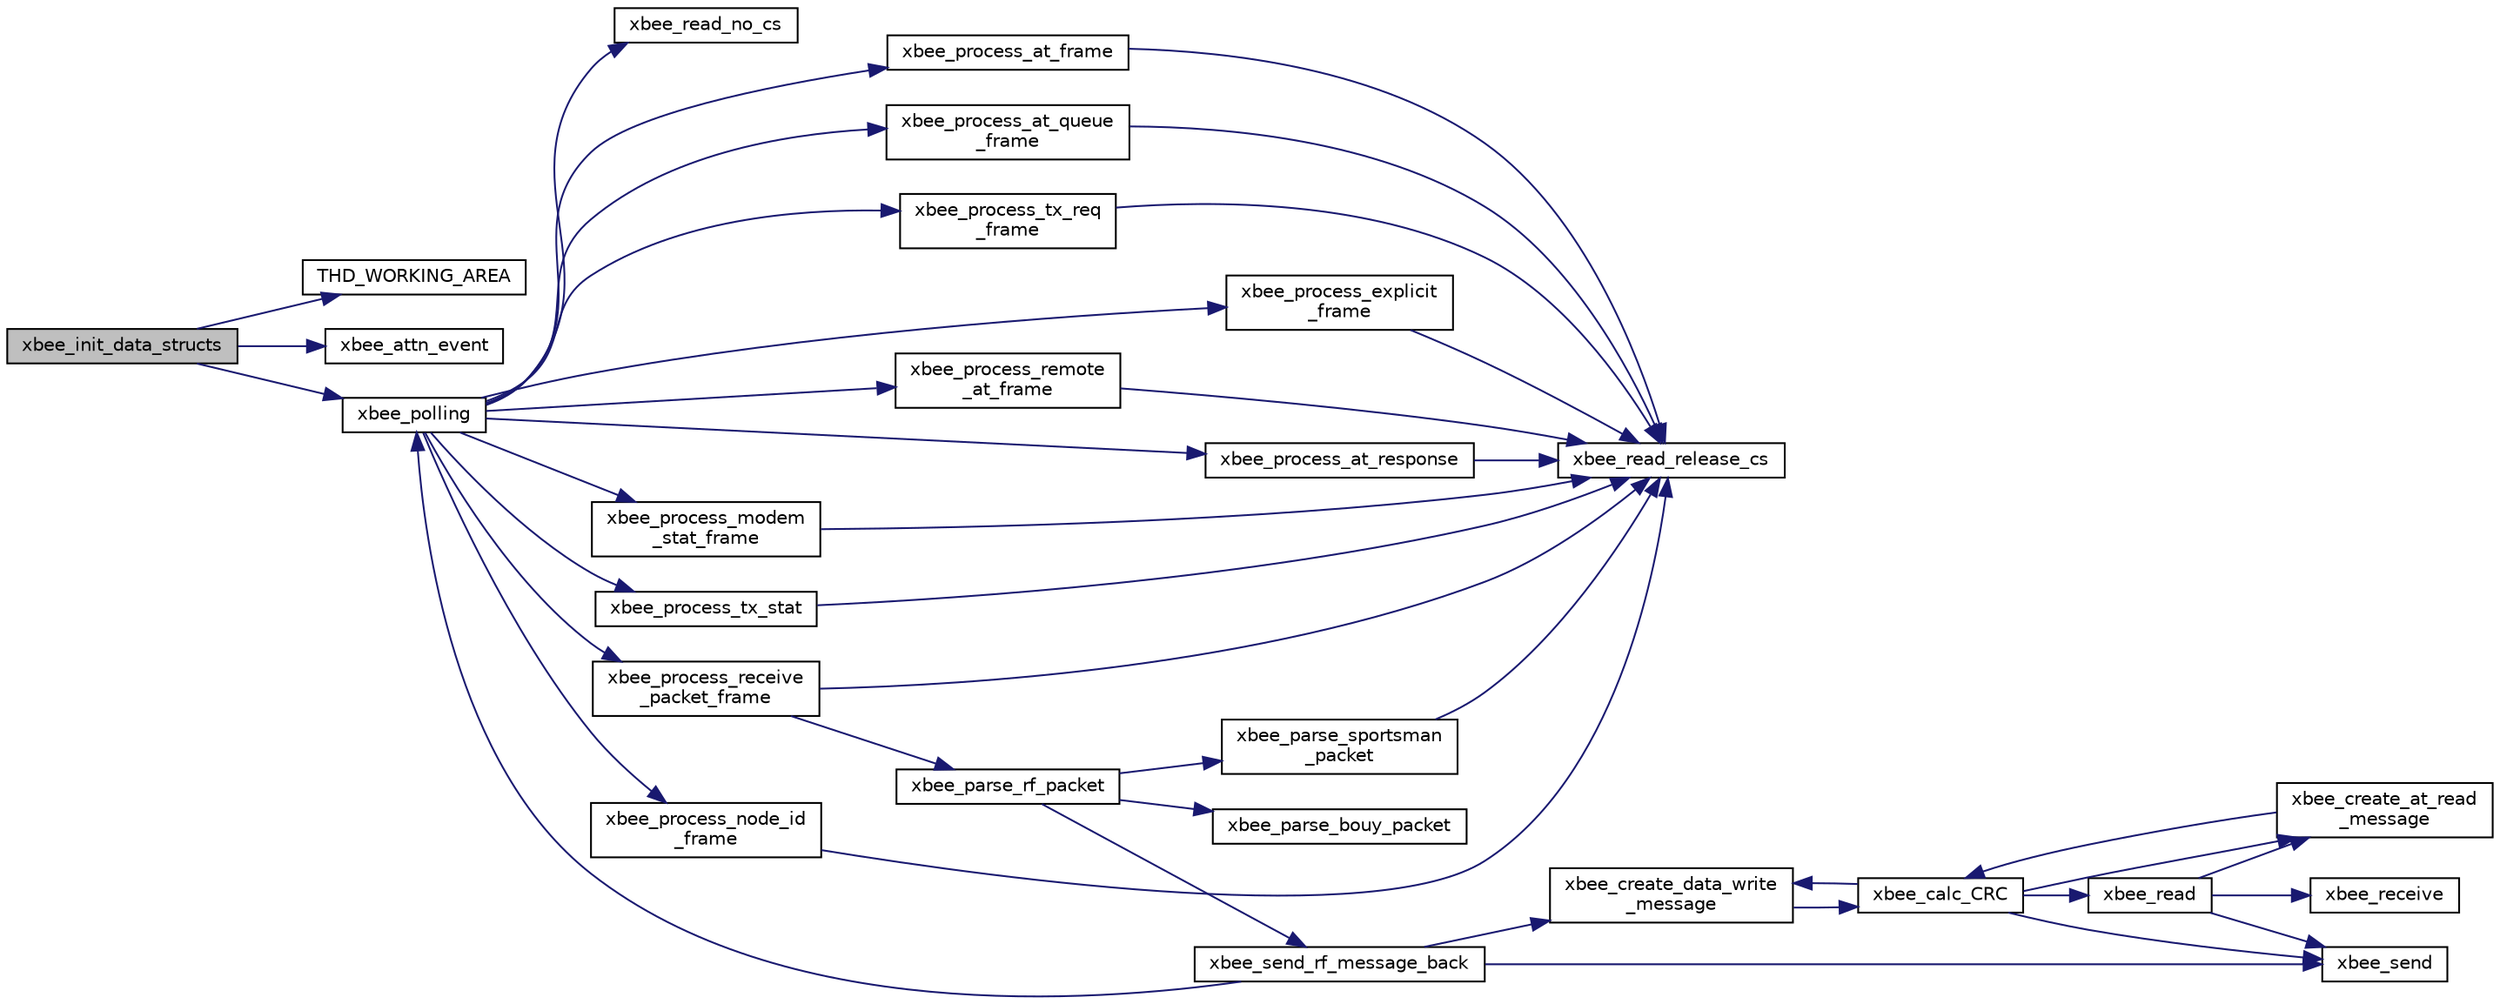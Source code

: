 digraph "xbee_init_data_structs"
{
  edge [fontname="Helvetica",fontsize="10",labelfontname="Helvetica",labelfontsize="10"];
  node [fontname="Helvetica",fontsize="10",shape=record];
  rankdir="LR";
  Node1 [label="xbee_init_data_structs",height=0.2,width=0.4,color="black", fillcolor="grey75", style="filled", fontcolor="black"];
  Node1 -> Node2 [color="midnightblue",fontsize="10",style="solid",fontname="Helvetica"];
  Node2 [label="THD_WORKING_AREA",height=0.2,width=0.4,color="black", fillcolor="white", style="filled",URL="$group___x_b_e_e.html#ga36ee67df05326e7826f1c8c40fa68ca1",tooltip="Main XBEE thread. "];
  Node1 -> Node3 [color="midnightblue",fontsize="10",style="solid",fontname="Helvetica"];
  Node3 [label="xbee_attn_event",height=0.2,width=0.4,color="black", fillcolor="white", style="filled",URL="$group___x_b_e_e.html#ga043d925464ee191a74d266cb2a8f69d8",tooltip="ATTN pin interrupt handler. "];
  Node1 -> Node4 [color="midnightblue",fontsize="10",style="solid",fontname="Helvetica"];
  Node4 [label="xbee_polling",height=0.2,width=0.4,color="black", fillcolor="white", style="filled",URL="$group___x_b_e_e.html#ga341983a0050640556d238b8e13481cf1",tooltip="Poll and parse data from spi. "];
  Node4 -> Node5 [color="midnightblue",fontsize="10",style="solid",fontname="Helvetica"];
  Node5 [label="xbee_read_no_cs",height=0.2,width=0.4,color="black", fillcolor="white", style="filled",URL="$group___x_b_e_e.html#ga8a8e2507ce3548a284bc2bb67b027d0b",tooltip="Reading  of data from spi, don not release CS. "];
  Node4 -> Node6 [color="midnightblue",fontsize="10",style="solid",fontname="Helvetica"];
  Node6 [label="xbee_process_at_frame",height=0.2,width=0.4,color="black", fillcolor="white", style="filled",URL="$group___x_b_e_e.html#ga4d1f88b1a58dde336a188386f035370e"];
  Node6 -> Node7 [color="midnightblue",fontsize="10",style="solid",fontname="Helvetica"];
  Node7 [label="xbee_read_release_cs",height=0.2,width=0.4,color="black", fillcolor="white", style="filled",URL="$group___x_b_e_e.html#ga13d35e4fc0efbce1a806d18067be08f9",tooltip="Reading data from SPI with releasing CS in the end. "];
  Node4 -> Node8 [color="midnightblue",fontsize="10",style="solid",fontname="Helvetica"];
  Node8 [label="xbee_process_at_queue\l_frame",height=0.2,width=0.4,color="black", fillcolor="white", style="filled",URL="$group___x_b_e_e.html#gae2d50e9734ede27f7b54bce93b0bb5db"];
  Node8 -> Node7 [color="midnightblue",fontsize="10",style="solid",fontname="Helvetica"];
  Node4 -> Node9 [color="midnightblue",fontsize="10",style="solid",fontname="Helvetica"];
  Node9 [label="xbee_process_tx_req\l_frame",height=0.2,width=0.4,color="black", fillcolor="white", style="filled",URL="$group___x_b_e_e.html#ga7a875bfa2bfe583a92d42906f72aef9a"];
  Node9 -> Node7 [color="midnightblue",fontsize="10",style="solid",fontname="Helvetica"];
  Node4 -> Node10 [color="midnightblue",fontsize="10",style="solid",fontname="Helvetica"];
  Node10 [label="xbee_process_explicit\l_frame",height=0.2,width=0.4,color="black", fillcolor="white", style="filled",URL="$group___x_b_e_e.html#ga919ab0aafbef27087257c6e4c8046dec"];
  Node10 -> Node7 [color="midnightblue",fontsize="10",style="solid",fontname="Helvetica"];
  Node4 -> Node11 [color="midnightblue",fontsize="10",style="solid",fontname="Helvetica"];
  Node11 [label="xbee_process_remote\l_at_frame",height=0.2,width=0.4,color="black", fillcolor="white", style="filled",URL="$group___x_b_e_e.html#ga9207781d66b2ca5ab730e1957800e8bc"];
  Node11 -> Node7 [color="midnightblue",fontsize="10",style="solid",fontname="Helvetica"];
  Node4 -> Node12 [color="midnightblue",fontsize="10",style="solid",fontname="Helvetica"];
  Node12 [label="xbee_process_at_response",height=0.2,width=0.4,color="black", fillcolor="white", style="filled",URL="$group___x_b_e_e.html#ga1791b581c0cef2506ebb76b100ff0ac0"];
  Node12 -> Node7 [color="midnightblue",fontsize="10",style="solid",fontname="Helvetica"];
  Node4 -> Node13 [color="midnightblue",fontsize="10",style="solid",fontname="Helvetica"];
  Node13 [label="xbee_process_modem\l_stat_frame",height=0.2,width=0.4,color="black", fillcolor="white", style="filled",URL="$group___x_b_e_e.html#gae4d681ec824990ffec24ca915be4d8a7"];
  Node13 -> Node7 [color="midnightblue",fontsize="10",style="solid",fontname="Helvetica"];
  Node4 -> Node14 [color="midnightblue",fontsize="10",style="solid",fontname="Helvetica"];
  Node14 [label="xbee_process_tx_stat",height=0.2,width=0.4,color="black", fillcolor="white", style="filled",URL="$group___x_b_e_e.html#ga7493166f703a3b1b956e7d9e48383410"];
  Node14 -> Node7 [color="midnightblue",fontsize="10",style="solid",fontname="Helvetica"];
  Node4 -> Node15 [color="midnightblue",fontsize="10",style="solid",fontname="Helvetica"];
  Node15 [label="xbee_process_receive\l_packet_frame",height=0.2,width=0.4,color="black", fillcolor="white", style="filled",URL="$group___x_b_e_e.html#gaf5bbf8926649923f15e540bc9117c5e0",tooltip="Reads all data from Xbee via SPI. "];
  Node15 -> Node7 [color="midnightblue",fontsize="10",style="solid",fontname="Helvetica"];
  Node15 -> Node16 [color="midnightblue",fontsize="10",style="solid",fontname="Helvetica"];
  Node16 [label="xbee_parse_rf_packet",height=0.2,width=0.4,color="black", fillcolor="white", style="filled",URL="$group___x_b_e_e.html#ga0b878255a5cf56364a31fb8999724a17",tooltip="Parse incoming message. "];
  Node16 -> Node17 [color="midnightblue",fontsize="10",style="solid",fontname="Helvetica"];
  Node17 [label="xbee_parse_bouy_packet",height=0.2,width=0.4,color="black", fillcolor="white", style="filled",URL="$group___x_b_e_e.html#ga8796f9f0e06ac8f7fbcb5387aa06aeaf",tooltip="Copy data from received packet to bouy struct. "];
  Node16 -> Node18 [color="midnightblue",fontsize="10",style="solid",fontname="Helvetica"];
  Node18 [label="xbee_parse_sportsman\l_packet",height=0.2,width=0.4,color="black", fillcolor="white", style="filled",URL="$group___x_b_e_e.html#ga536b743d1649225664a9ba8deb1d3ca3",tooltip="Copy data from received packet to sportsman struct. "];
  Node18 -> Node7 [color="midnightblue",fontsize="10",style="solid",fontname="Helvetica"];
  Node16 -> Node19 [color="midnightblue",fontsize="10",style="solid",fontname="Helvetica"];
  Node19 [label="xbee_send_rf_message_back",height=0.2,width=0.4,color="black", fillcolor="white", style="filled",URL="$group___x_b_e_e.html#ga917c69ae653e731d1e05402c6eed63f4",tooltip="Debug - return data back. "];
  Node19 -> Node20 [color="midnightblue",fontsize="10",style="solid",fontname="Helvetica"];
  Node20 [label="xbee_create_data_write\l_message",height=0.2,width=0.4,color="black", fillcolor="white", style="filled",URL="$group___x_b_e_e.html#gaec25bb3748a6a8ed0ed3a95df30bb885",tooltip="Sending telemetry data over air. "];
  Node20 -> Node21 [color="midnightblue",fontsize="10",style="solid",fontname="Helvetica"];
  Node21 [label="xbee_calc_CRC",height=0.2,width=0.4,color="black", fillcolor="white", style="filled",URL="$group___x_b_e_e.html#ga350cf9addd8a53d61a827112ce70e1cf",tooltip="Calculate Xbee CRC. "];
  Node21 -> Node22 [color="midnightblue",fontsize="10",style="solid",fontname="Helvetica"];
  Node22 [label="xbee_read",height=0.2,width=0.4,color="black", fillcolor="white", style="filled",URL="$group___x_b_e_e.html#ga5254e1be6790abc2bcee85d67da7f63d"];
  Node22 -> Node23 [color="midnightblue",fontsize="10",style="solid",fontname="Helvetica"];
  Node23 [label="xbee_create_at_read\l_message",height=0.2,width=0.4,color="black", fillcolor="white", style="filled",URL="$group___x_b_e_e.html#gad5fc55d4988dc4eba587b44d17a1fe20",tooltip="Form SPI AT read message packet. "];
  Node23 -> Node21 [color="midnightblue",fontsize="10",style="solid",fontname="Helvetica"];
  Node22 -> Node24 [color="midnightblue",fontsize="10",style="solid",fontname="Helvetica"];
  Node24 [label="xbee_send",height=0.2,width=0.4,color="black", fillcolor="white", style="filled",URL="$group___x_b_e_e.html#ga7021d2a9da606e65cda41ecbff0c0648"];
  Node22 -> Node25 [color="midnightblue",fontsize="10",style="solid",fontname="Helvetica"];
  Node25 [label="xbee_receive",height=0.2,width=0.4,color="black", fillcolor="white", style="filled",URL="$group___x_b_e_e.html#ga795c0c12ac17bc19a63fd2868174fa46",tooltip="Low-level SPI reading operation. "];
  Node21 -> Node23 [color="midnightblue",fontsize="10",style="solid",fontname="Helvetica"];
  Node21 -> Node24 [color="midnightblue",fontsize="10",style="solid",fontname="Helvetica"];
  Node21 -> Node20 [color="midnightblue",fontsize="10",style="solid",fontname="Helvetica"];
  Node19 -> Node4 [color="midnightblue",fontsize="10",style="solid",fontname="Helvetica"];
  Node19 -> Node24 [color="midnightblue",fontsize="10",style="solid",fontname="Helvetica"];
  Node4 -> Node26 [color="midnightblue",fontsize="10",style="solid",fontname="Helvetica"];
  Node26 [label="xbee_process_node_id\l_frame",height=0.2,width=0.4,color="black", fillcolor="white", style="filled",URL="$group___x_b_e_e.html#ga603d370aa284c0d00ff866b7ae45b889",tooltip="Indication if broadcast message. "];
  Node26 -> Node7 [color="midnightblue",fontsize="10",style="solid",fontname="Helvetica"];
}
